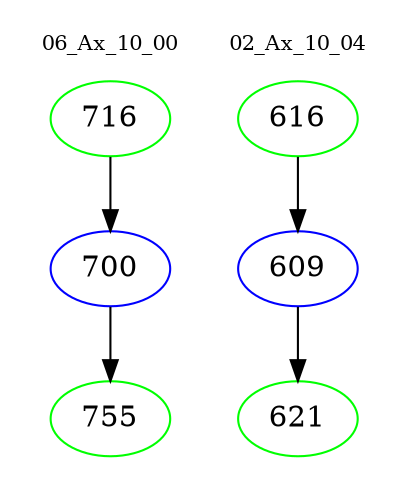 digraph{
subgraph cluster_0 {
color = white
label = "06_Ax_10_00";
fontsize=10;
T0_716 [label="716", color="green"]
T0_716 -> T0_700 [color="black"]
T0_700 [label="700", color="blue"]
T0_700 -> T0_755 [color="black"]
T0_755 [label="755", color="green"]
}
subgraph cluster_1 {
color = white
label = "02_Ax_10_04";
fontsize=10;
T1_616 [label="616", color="green"]
T1_616 -> T1_609 [color="black"]
T1_609 [label="609", color="blue"]
T1_609 -> T1_621 [color="black"]
T1_621 [label="621", color="green"]
}
}
